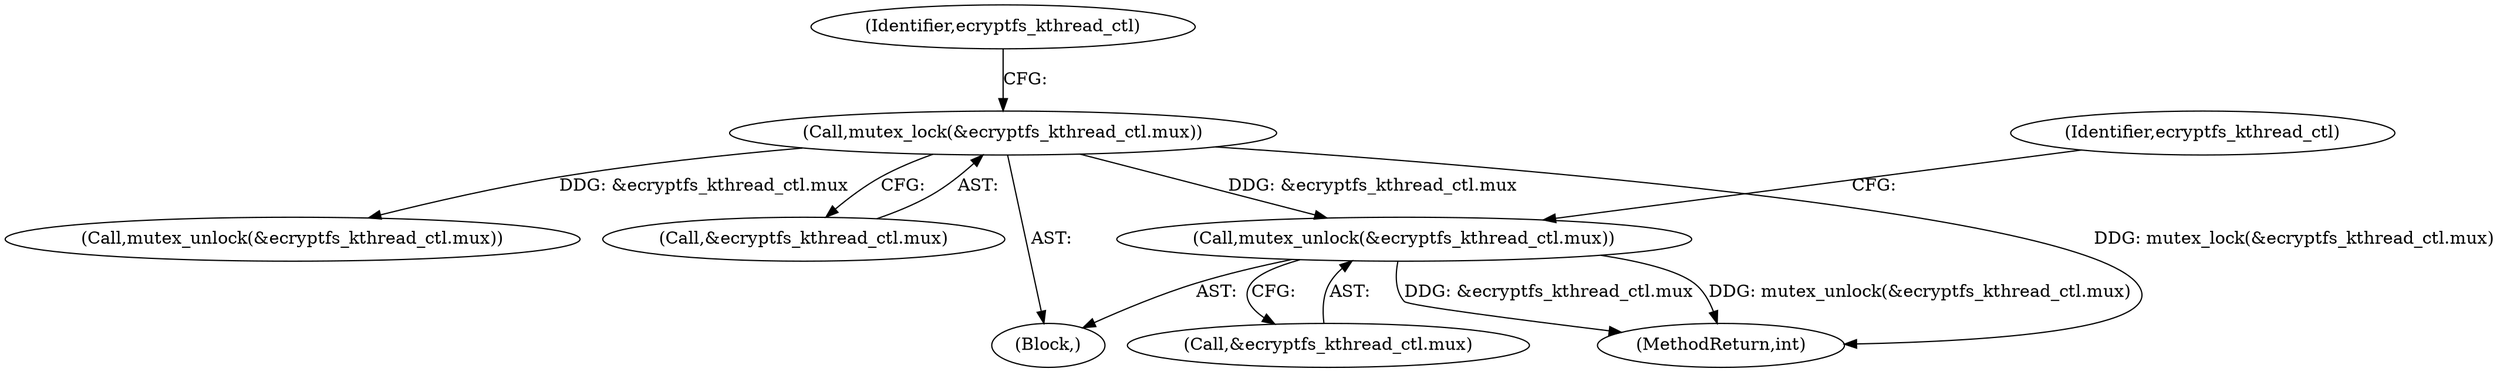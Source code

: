 digraph "0_linux_f5364c150aa645b3d7daa21b5c0b9feaa1c9cd6d@API" {
"1000208" [label="(Call,mutex_unlock(&ecryptfs_kthread_ctl.mux))"];
"1000177" [label="(Call,mutex_lock(&ecryptfs_kthread_ctl.mux))"];
"1000209" [label="(Call,&ecryptfs_kthread_ctl.mux)"];
"1000177" [label="(Call,mutex_lock(&ecryptfs_kthread_ctl.mux))"];
"1000208" [label="(Call,mutex_unlock(&ecryptfs_kthread_ctl.mux))"];
"1000216" [label="(Identifier,ecryptfs_kthread_ctl)"];
"1000106" [label="(Block,)"];
"1000235" [label="(MethodReturn,int)"];
"1000193" [label="(Call,mutex_unlock(&ecryptfs_kthread_ctl.mux))"];
"1000185" [label="(Identifier,ecryptfs_kthread_ctl)"];
"1000178" [label="(Call,&ecryptfs_kthread_ctl.mux)"];
"1000208" -> "1000106"  [label="AST: "];
"1000208" -> "1000209"  [label="CFG: "];
"1000209" -> "1000208"  [label="AST: "];
"1000216" -> "1000208"  [label="CFG: "];
"1000208" -> "1000235"  [label="DDG: &ecryptfs_kthread_ctl.mux"];
"1000208" -> "1000235"  [label="DDG: mutex_unlock(&ecryptfs_kthread_ctl.mux)"];
"1000177" -> "1000208"  [label="DDG: &ecryptfs_kthread_ctl.mux"];
"1000177" -> "1000106"  [label="AST: "];
"1000177" -> "1000178"  [label="CFG: "];
"1000178" -> "1000177"  [label="AST: "];
"1000185" -> "1000177"  [label="CFG: "];
"1000177" -> "1000235"  [label="DDG: mutex_lock(&ecryptfs_kthread_ctl.mux)"];
"1000177" -> "1000193"  [label="DDG: &ecryptfs_kthread_ctl.mux"];
}
